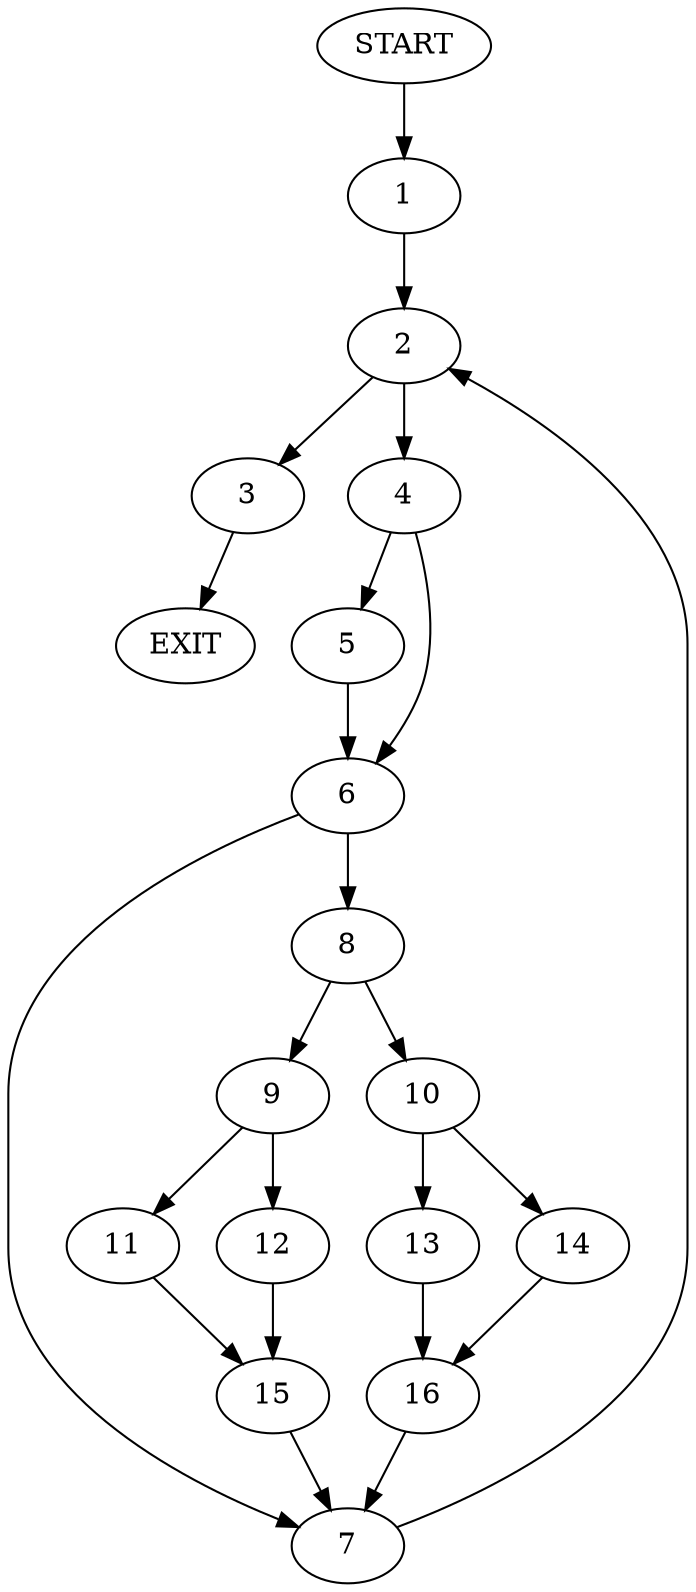 digraph {
0 [label="START"]
17 [label="EXIT"]
0 -> 1
1 -> 2
2 -> 3
2 -> 4
3 -> 17
4 -> 5
4 -> 6
5 -> 6
6 -> 7
6 -> 8
8 -> 9
8 -> 10
7 -> 2
9 -> 11
9 -> 12
10 -> 13
10 -> 14
12 -> 15
11 -> 15
15 -> 7
14 -> 16
13 -> 16
16 -> 7
}
